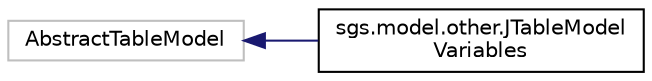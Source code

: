 digraph "Graphical Class Hierarchy"
{
  edge [fontname="Helvetica",fontsize="10",labelfontname="Helvetica",labelfontsize="10"];
  node [fontname="Helvetica",fontsize="10",shape=record];
  rankdir="LR";
  Node1 [label="AbstractTableModel",height=0.2,width=0.4,color="grey75", fillcolor="white", style="filled"];
  Node1 -> Node2 [dir="back",color="midnightblue",fontsize="10",style="solid",fontname="Helvetica"];
  Node2 [label="sgs.model.other.JTableModel\lVariables",height=0.2,width=0.4,color="black", fillcolor="white", style="filled",URL="$classsgs_1_1model_1_1other_1_1_j_table_model_variables.html"];
}
